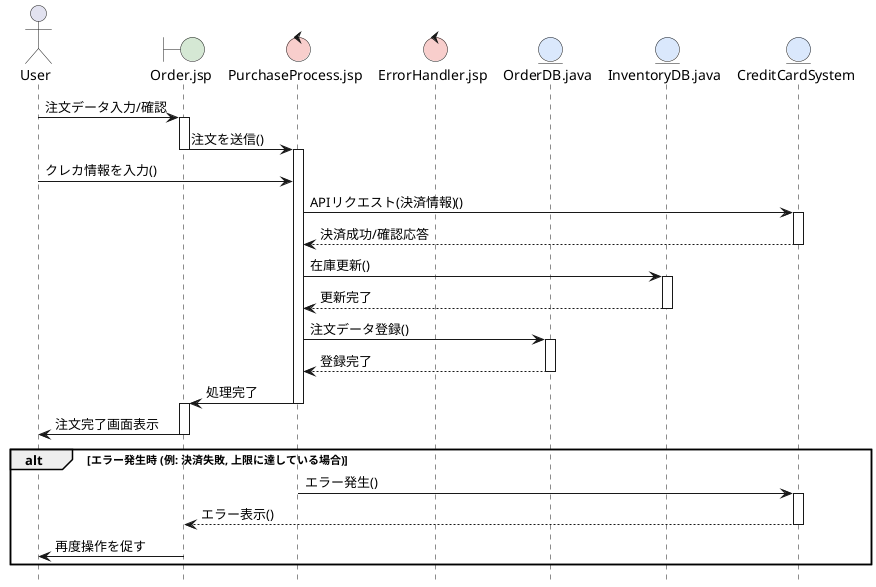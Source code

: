@startuml Order Management System - Purchase/Order Sequence Diagram
hide footbox
skinparam boundaryBackgroundColor #D5E8D4
skinparam controlBackgroundColor #F8CECC
skinparam entityBackgroundColor #DAE8FC

actor User as User
boundary Order.jsp as OrderScreen
control PurchaseProcess.jsp as PurchaseProcess
control ErrorHandler.jsp as ErrorHandler 
entity OrderDB.java as OrderDB
entity InventoryDB.java as InventoryDB
entity CreditCardSystem as CreditCardSystem 

User -> OrderScreen: 注文データ入力/確認
activate OrderScreen

OrderScreen -> PurchaseProcess: 注文を送信()
deactivate OrderScreen
activate PurchaseProcess

User -> PurchaseProcess: クレカ情報を入力()

PurchaseProcess -> CreditCardSystem: APIリクエスト(決済情報)()
activate CreditCardSystem
CreditCardSystem --> PurchaseProcess: 決済成功/確認応答
deactivate CreditCardSystem

PurchaseProcess -> InventoryDB: 在庫更新()
activate InventoryDB
InventoryDB --> PurchaseProcess: 更新完了
deactivate InventoryDB

PurchaseProcess -> OrderDB:注文データ登録()
activate OrderDB
OrderDB --> PurchaseProcess: 登録完了
deactivate OrderDB

PurchaseProcess -> OrderScreen: 処理完了
deactivate PurchaseProcess
activate OrderScreen

OrderScreen -> User: 注文完了画面表示
deactivate OrderScreen

alt エラー発生時 (例: 決済失敗, 上限に達している場合)
    PurchaseProcess -> CreditCardSystem: エラー発生()
    activate CreditCardSystem
    CreditCardSystem --> OrderScreen: エラー表示()
    deactivate CreditCardSystem
    OrderScreen -> User: 再度操作を促す
end
@enduml